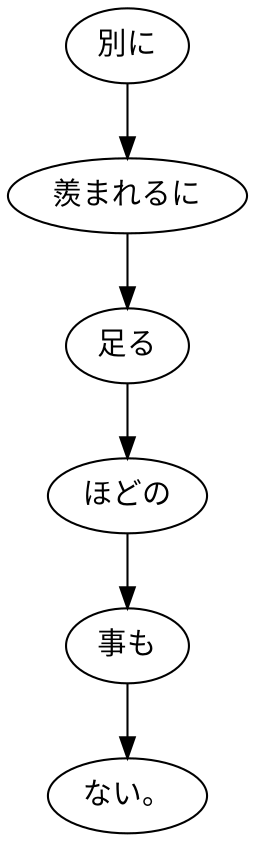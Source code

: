digraph graph5466 {
	node0 [label="別に"];
	node1 [label="羨まれるに"];
	node2 [label="足る"];
	node3 [label="ほどの"];
	node4 [label="事も"];
	node5 [label="ない。"];
	node0 -> node1;
	node1 -> node2;
	node2 -> node3;
	node3 -> node4;
	node4 -> node5;
}
